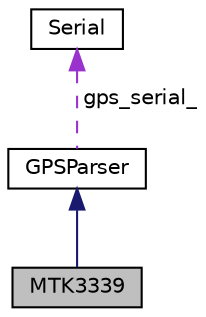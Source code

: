 digraph "MTK3339"
{
  edge [fontname="Helvetica",fontsize="10",labelfontname="Helvetica",labelfontsize="10"];
  node [fontname="Helvetica",fontsize="10",shape=record];
  Node1 [label="MTK3339",height=0.2,width=0.4,color="black", fillcolor="grey75", style="filled" fontcolor="black"];
  Node2 -> Node1 [dir="back",color="midnightblue",fontsize="10",style="solid",fontname="Helvetica"];
  Node2 [label="GPSParser",height=0.2,width=0.4,color="black", fillcolor="white", style="filled",URL="$classGPSParser.html",tooltip="Receives and parses NMEA0183 GPS streams into C strings. "];
  Node3 -> Node2 [dir="back",color="darkorchid3",fontsize="10",style="dashed",label=" gps_serial_" ,fontname="Helvetica"];
  Node3 [label="Serial",height=0.2,width=0.4,color="black", fillcolor="white", style="filled",URL="$classSerial.html",tooltip="A high speed and high accuracy serial driver. "];
}
